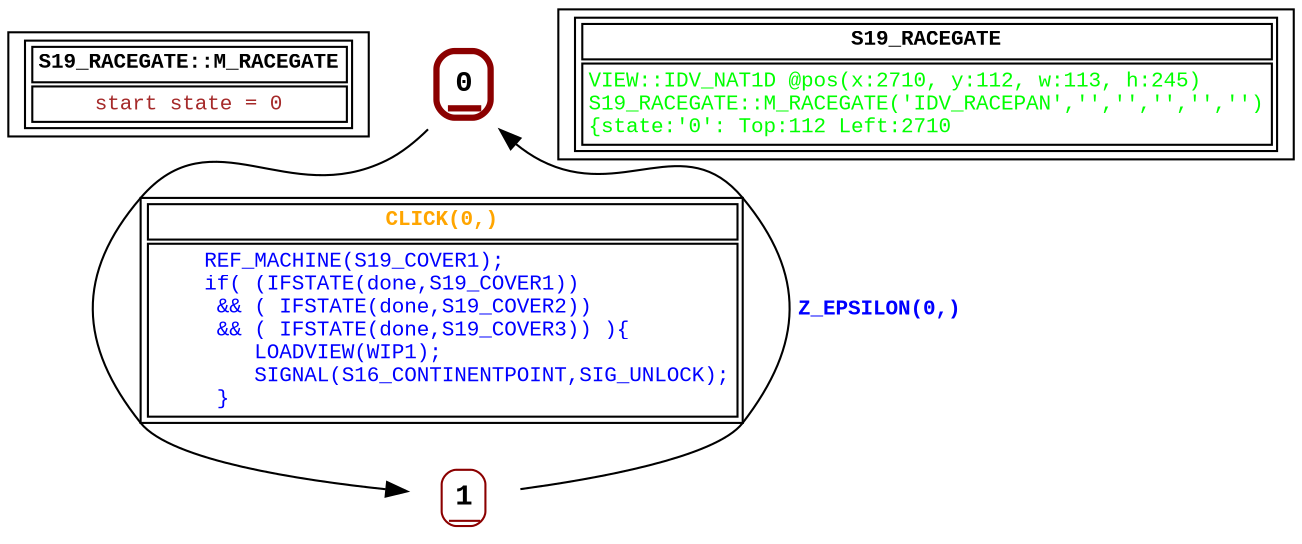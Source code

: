 digraph Automaton {
 fontname="Courier New"
	node [shape=oval, fontname="Courier New"];
	filename[shape = record, fontsize=10, label=< <table border="1"><tr><td><b>S19_RACEGATE::M_RACEGATE<br align="left"/></b></td></tr>
<tr><td><font point-size="10" color ="brown">start state = 0<br align="left"/></font></td></tr></table>>
];
	0[shape = none, fontsize=14, label=< <table border="3" color="darkred" style="rounded"><tr><td sides="b"><b>0<br align="left"/></b></td></tr>
</table>>];
"0" -> "1" [fontcolor=orange,fontsize=10,fontname="Courier New", label=< <table border="1"><tr><td><b>CLICK(0,)<br align="left"/></b></td></tr>
<tr><td><font point-size="10" color ="blue">    REF_MACHINE(S19_COVER1);<br align="left"/>    if( (IFSTATE(done,S19_COVER1)) <br align="left"/>     &amp;&amp; ( IFSTATE(done,S19_COVER2)) <br align="left"/>     &amp;&amp; ( IFSTATE(done,S19_COVER3)) )&#123;<br align="left"/>        LOADVIEW(WIP1);<br align="left"/>        SIGNAL(S16_CONTINENTPOINT,SIG_UNLOCK);<br align="left"/>     &#125;<br align="left"/></font></td></tr></table>>
];
	1[shape = none, fontsize=14, label=< <table border="1" color="darkred" style="rounded"><tr><td sides="b"><b>1<br align="left"/></b></td></tr>
</table>>];
"1" -> "0" [fontcolor=blue,fontsize=10,fontname="Courier New", label=< <table border="0"><tr><td><b>Z_EPSILON(0,)<br align="left"/></b></td></tr>
</table>>
];
	status[shape = record, fontsize=10, label=< <table border="1"><tr><td><b>S19_RACEGATE<br align="left"/></b></td></tr>
<tr><td><font point-size="10" color ="green">VIEW::IDV_NAT1D @pos(x:2710, y:112, w:113, h:245)<br align="left"/>S19_RACEGATE::M_RACEGATE(&apos;IDV_RACEPAN&apos;,&apos;&apos;,&apos;&apos;,&apos;&apos;,&apos;&apos;,&apos;&apos;)<br align="left"/>			&#123;state:&apos;0&apos;: Top:112 Left:2710<br align="left"/></font></td></tr></table>>
];
}
